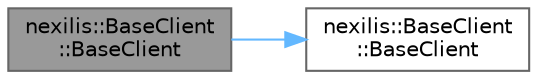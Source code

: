 digraph "nexilis::BaseClient::BaseClient"
{
 // LATEX_PDF_SIZE
  bgcolor="transparent";
  edge [fontname=Helvetica,fontsize=10,labelfontname=Helvetica,labelfontsize=10];
  node [fontname=Helvetica,fontsize=10,shape=box,height=0.2,width=0.4];
  rankdir="LR";
  Node1 [id="Node000001",label="nexilis::BaseClient\l::BaseClient",height=0.2,width=0.4,color="gray40", fillcolor="grey60", style="filled", fontcolor="black",tooltip="Deleted copy constructor."];
  Node1 -> Node2 [id="edge1_Node000001_Node000002",color="steelblue1",style="solid",tooltip=" "];
  Node2 [id="Node000002",label="nexilis::BaseClient\l::BaseClient",height=0.2,width=0.4,color="grey40", fillcolor="white", style="filled",URL="$dc/dcb/classnexilis_1_1BaseClient.html#a94a60e9babe94d304b7c61522c2c6fc9",tooltip="Constructor."];
}
